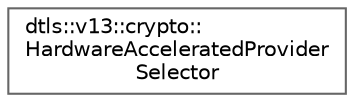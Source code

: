 digraph "Graphical Class Hierarchy"
{
 // LATEX_PDF_SIZE
  bgcolor="transparent";
  edge [fontname=Helvetica,fontsize=10,labelfontname=Helvetica,labelfontsize=10];
  node [fontname=Helvetica,fontsize=10,shape=box,height=0.2,width=0.4];
  rankdir="LR";
  Node0 [id="Node000000",label="dtls::v13::crypto::\lHardwareAcceleratedProvider\lSelector",height=0.2,width=0.4,color="grey40", fillcolor="white", style="filled",URL="$classdtls_1_1v13_1_1crypto_1_1HardwareAcceleratedProviderSelector.html",tooltip="Hardware-accelerated crypto provider selector."];
}
